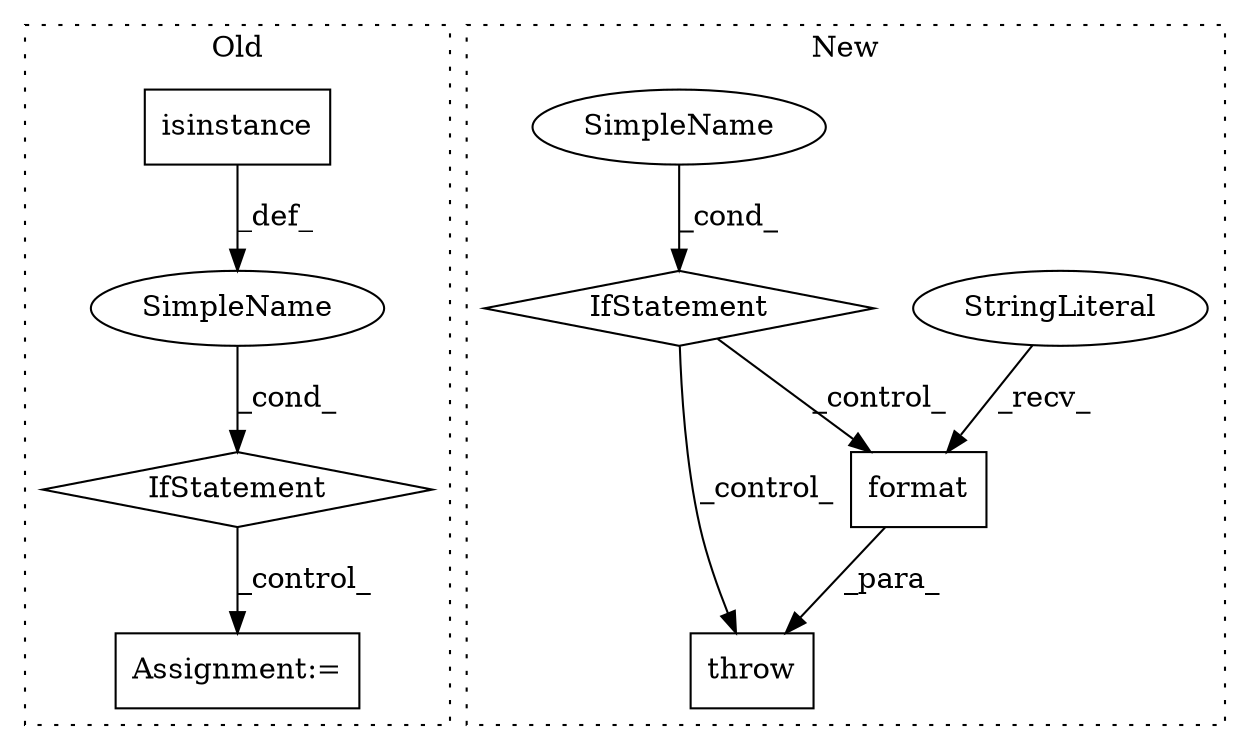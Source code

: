 digraph G {
subgraph cluster0 {
1 [label="isinstance" a="32" s="1556,1581" l="11,1" shape="box"];
3 [label="IfStatement" a="25" s="1552,1582" l="4,2" shape="diamond"];
8 [label="SimpleName" a="42" s="" l="" shape="ellipse"];
9 [label="Assignment:=" a="7" s="1679" l="1" shape="box"];
label = "Old";
style="dotted";
}
subgraph cluster1 {
2 [label="format" a="32" s="1667,1686" l="7,1" shape="box"];
4 [label="StringLiteral" a="45" s="1641" l="25" shape="ellipse"];
5 [label="IfStatement" a="25" s="1583,1613" l="4,2" shape="diamond"];
6 [label="SimpleName" a="42" s="" l="" shape="ellipse"];
7 [label="throw" a="53" s="1625" l="6" shape="box"];
label = "New";
style="dotted";
}
1 -> 8 [label="_def_"];
2 -> 7 [label="_para_"];
3 -> 9 [label="_control_"];
4 -> 2 [label="_recv_"];
5 -> 7 [label="_control_"];
5 -> 2 [label="_control_"];
6 -> 5 [label="_cond_"];
8 -> 3 [label="_cond_"];
}